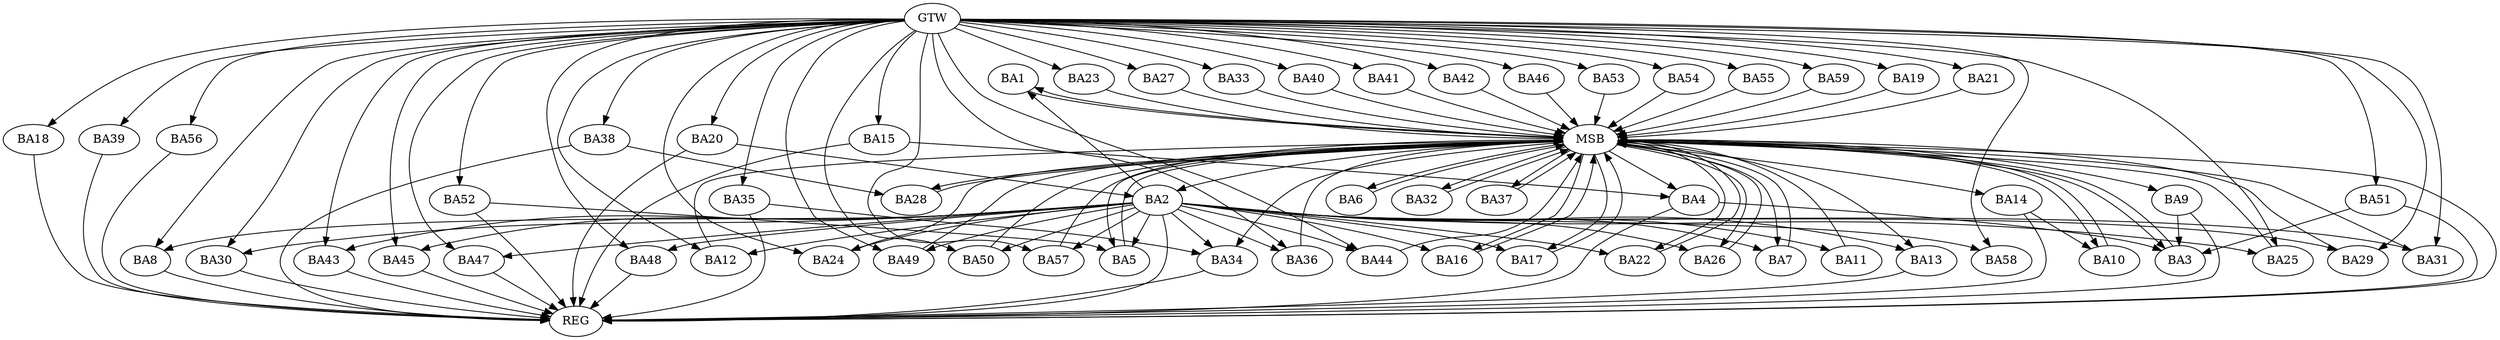 strict digraph G {
  BA1 [ label="BA1" ];
  BA2 [ label="BA2" ];
  BA3 [ label="BA3" ];
  BA4 [ label="BA4" ];
  BA5 [ label="BA5" ];
  BA6 [ label="BA6" ];
  BA7 [ label="BA7" ];
  BA8 [ label="BA8" ];
  BA9 [ label="BA9" ];
  BA10 [ label="BA10" ];
  BA11 [ label="BA11" ];
  BA12 [ label="BA12" ];
  BA13 [ label="BA13" ];
  BA14 [ label="BA14" ];
  BA15 [ label="BA15" ];
  BA16 [ label="BA16" ];
  BA17 [ label="BA17" ];
  BA18 [ label="BA18" ];
  BA19 [ label="BA19" ];
  BA20 [ label="BA20" ];
  BA21 [ label="BA21" ];
  BA22 [ label="BA22" ];
  BA23 [ label="BA23" ];
  BA24 [ label="BA24" ];
  BA25 [ label="BA25" ];
  BA26 [ label="BA26" ];
  BA27 [ label="BA27" ];
  BA28 [ label="BA28" ];
  BA29 [ label="BA29" ];
  BA30 [ label="BA30" ];
  BA31 [ label="BA31" ];
  BA32 [ label="BA32" ];
  BA33 [ label="BA33" ];
  BA34 [ label="BA34" ];
  BA35 [ label="BA35" ];
  BA36 [ label="BA36" ];
  BA37 [ label="BA37" ];
  BA38 [ label="BA38" ];
  BA39 [ label="BA39" ];
  BA40 [ label="BA40" ];
  BA41 [ label="BA41" ];
  BA42 [ label="BA42" ];
  BA43 [ label="BA43" ];
  BA44 [ label="BA44" ];
  BA45 [ label="BA45" ];
  BA46 [ label="BA46" ];
  BA47 [ label="BA47" ];
  BA48 [ label="BA48" ];
  BA49 [ label="BA49" ];
  BA50 [ label="BA50" ];
  BA51 [ label="BA51" ];
  BA52 [ label="BA52" ];
  BA53 [ label="BA53" ];
  BA54 [ label="BA54" ];
  BA55 [ label="BA55" ];
  BA56 [ label="BA56" ];
  BA57 [ label="BA57" ];
  BA58 [ label="BA58" ];
  BA59 [ label="BA59" ];
  GTW [ label="GTW" ];
  REG [ label="REG" ];
  MSB [ label="MSB" ];
  BA2 -> BA1;
  BA4 -> BA3;
  BA9 -> BA3;
  BA14 -> BA10;
  BA15 -> BA4;
  BA20 -> BA2;
  BA35 -> BA34;
  BA38 -> BA28;
  BA51 -> BA3;
  BA52 -> BA5;
  GTW -> BA8;
  GTW -> BA12;
  GTW -> BA15;
  GTW -> BA18;
  GTW -> BA19;
  GTW -> BA20;
  GTW -> BA21;
  GTW -> BA23;
  GTW -> BA24;
  GTW -> BA25;
  GTW -> BA27;
  GTW -> BA29;
  GTW -> BA30;
  GTW -> BA31;
  GTW -> BA33;
  GTW -> BA35;
  GTW -> BA36;
  GTW -> BA38;
  GTW -> BA39;
  GTW -> BA40;
  GTW -> BA41;
  GTW -> BA42;
  GTW -> BA43;
  GTW -> BA44;
  GTW -> BA45;
  GTW -> BA46;
  GTW -> BA47;
  GTW -> BA48;
  GTW -> BA49;
  GTW -> BA50;
  GTW -> BA51;
  GTW -> BA52;
  GTW -> BA53;
  GTW -> BA54;
  GTW -> BA55;
  GTW -> BA56;
  GTW -> BA57;
  GTW -> BA58;
  GTW -> BA59;
  BA2 -> REG;
  BA4 -> REG;
  BA8 -> REG;
  BA9 -> REG;
  BA13 -> REG;
  BA14 -> REG;
  BA15 -> REG;
  BA18 -> REG;
  BA20 -> REG;
  BA30 -> REG;
  BA34 -> REG;
  BA35 -> REG;
  BA38 -> REG;
  BA39 -> REG;
  BA43 -> REG;
  BA45 -> REG;
  BA47 -> REG;
  BA48 -> REG;
  BA51 -> REG;
  BA52 -> REG;
  BA56 -> REG;
  BA1 -> MSB;
  MSB -> BA2;
  MSB -> REG;
  BA3 -> MSB;
  MSB -> BA1;
  BA5 -> MSB;
  MSB -> BA3;
  BA6 -> MSB;
  BA7 -> MSB;
  BA10 -> MSB;
  MSB -> BA6;
  BA11 -> MSB;
  BA12 -> MSB;
  MSB -> BA7;
  BA16 -> MSB;
  MSB -> BA13;
  BA17 -> MSB;
  BA19 -> MSB;
  MSB -> BA9;
  BA21 -> MSB;
  MSB -> BA10;
  BA22 -> MSB;
  BA23 -> MSB;
  MSB -> BA5;
  BA24 -> MSB;
  BA25 -> MSB;
  BA26 -> MSB;
  MSB -> BA16;
  BA27 -> MSB;
  BA28 -> MSB;
  BA29 -> MSB;
  BA31 -> MSB;
  BA32 -> MSB;
  MSB -> BA14;
  BA33 -> MSB;
  BA36 -> MSB;
  MSB -> BA26;
  BA37 -> MSB;
  MSB -> BA17;
  BA40 -> MSB;
  MSB -> BA37;
  BA41 -> MSB;
  BA42 -> MSB;
  BA44 -> MSB;
  MSB -> BA34;
  BA46 -> MSB;
  MSB -> BA28;
  BA49 -> MSB;
  BA50 -> MSB;
  MSB -> BA32;
  BA53 -> MSB;
  BA54 -> MSB;
  MSB -> BA22;
  BA55 -> MSB;
  MSB -> BA4;
  BA57 -> MSB;
  BA59 -> MSB;
  BA2 -> BA29;
  BA2 -> BA7;
  BA2 -> BA11;
  BA2 -> BA12;
  BA2 -> BA8;
  BA2 -> BA57;
  BA2 -> BA47;
  BA2 -> BA22;
  BA2 -> BA50;
  BA2 -> BA58;
  BA2 -> BA44;
  BA2 -> BA48;
  BA2 -> BA45;
  BA2 -> BA17;
  BA2 -> BA43;
  BA2 -> BA36;
  BA2 -> BA30;
  BA2 -> BA24;
  BA2 -> BA16;
  BA2 -> BA5;
  BA2 -> BA25;
  BA2 -> BA31;
  BA2 -> BA26;
  BA2 -> BA13;
  BA2 -> BA34;
  BA2 -> BA49;
}
